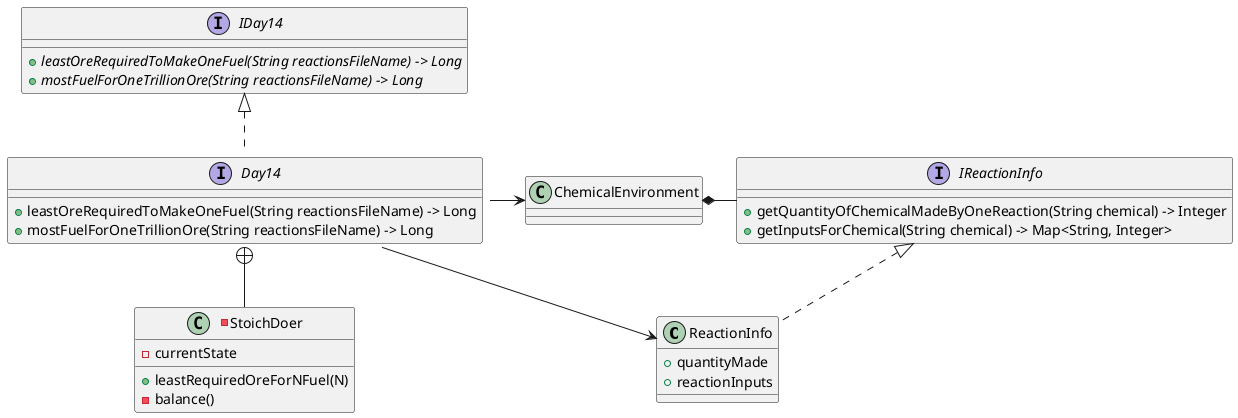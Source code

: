 @startuml
'https://plantuml.com/class-diagram



class ReactionInfo {
+ quantityMade
+ reactionInputs
}

-class StoichDoer {
+leastRequiredOreForNFuel(N)
- currentState
- balance()
}

interface IReactionInfo {
+getQuantityOfChemicalMadeByOneReaction(String chemical) -> Integer
+getInputsForChemical(String chemical) -> Map<String, Integer>
}

interface IDay14 {
+{abstract}leastOreRequiredToMakeOneFuel(String reactionsFileName) -> Long
+{abstract}mostFuelForOneTrillionOre(String reactionsFileName) -> Long

}

interface Day14 {
+leastOreRequiredToMakeOneFuel(String reactionsFileName) -> Long
+mostFuelForOneTrillionOre(String reactionsFileName) -> Long

}

Class ChemicalEnvironment {
}


IDay14 <|.. Day14

ChemicalEnvironment *- IReactionInfo
IReactionInfo <|.. ReactionInfo
Day14 -> ChemicalEnvironment
Day14 -> ReactionInfo



Day14::leastRequiredOreForNFuel +--StoichDoer


@enduml
